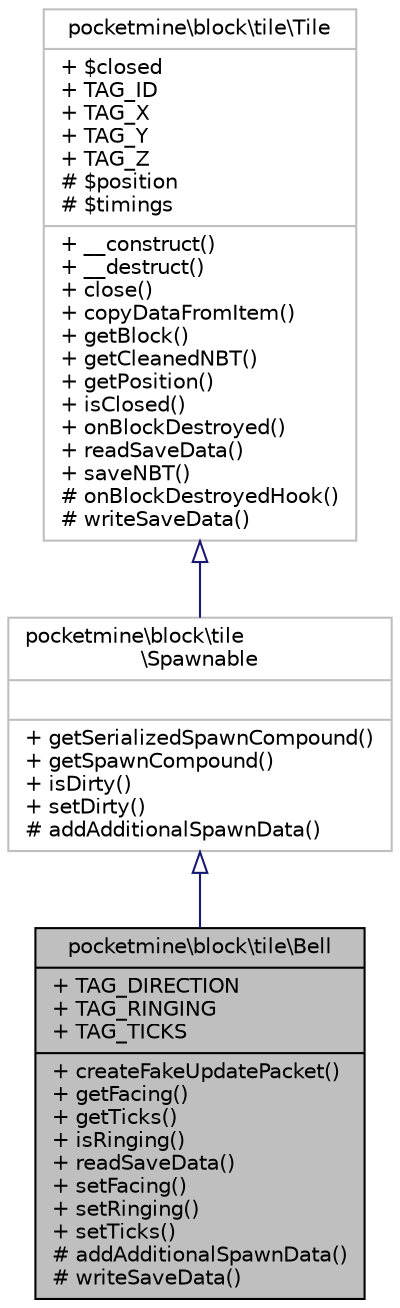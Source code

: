 digraph "pocketmine\block\tile\Bell"
{
 // INTERACTIVE_SVG=YES
 // LATEX_PDF_SIZE
  edge [fontname="Helvetica",fontsize="10",labelfontname="Helvetica",labelfontsize="10"];
  node [fontname="Helvetica",fontsize="10",shape=record];
  Node1 [label="{pocketmine\\block\\tile\\Bell\n|+ TAG_DIRECTION\l+ TAG_RINGING\l+ TAG_TICKS\l|+ createFakeUpdatePacket()\l+ getFacing()\l+ getTicks()\l+ isRinging()\l+ readSaveData()\l+ setFacing()\l+ setRinging()\l+ setTicks()\l# addAdditionalSpawnData()\l# writeSaveData()\l}",height=0.2,width=0.4,color="black", fillcolor="grey75", style="filled", fontcolor="black",tooltip=" "];
  Node2 -> Node1 [dir="back",color="midnightblue",fontsize="10",style="solid",arrowtail="onormal",fontname="Helvetica"];
  Node2 [label="{pocketmine\\block\\tile\l\\Spawnable\n||+ getSerializedSpawnCompound()\l+ getSpawnCompound()\l+ isDirty()\l+ setDirty()\l# addAdditionalSpawnData()\l}",height=0.2,width=0.4,color="grey75", fillcolor="white", style="filled",URL="$dc/d0b/classpocketmine_1_1block_1_1tile_1_1_spawnable.html",tooltip=" "];
  Node3 -> Node2 [dir="back",color="midnightblue",fontsize="10",style="solid",arrowtail="onormal",fontname="Helvetica"];
  Node3 [label="{pocketmine\\block\\tile\\Tile\n|+ $closed\l+ TAG_ID\l+ TAG_X\l+ TAG_Y\l+ TAG_Z\l# $position\l# $timings\l|+ __construct()\l+ __destruct()\l+ close()\l+ copyDataFromItem()\l+ getBlock()\l+ getCleanedNBT()\l+ getPosition()\l+ isClosed()\l+ onBlockDestroyed()\l+ readSaveData()\l+ saveNBT()\l# onBlockDestroyedHook()\l# writeSaveData()\l}",height=0.2,width=0.4,color="grey75", fillcolor="white", style="filled",URL="$d9/d74/classpocketmine_1_1block_1_1tile_1_1_tile.html",tooltip=" "];
}
